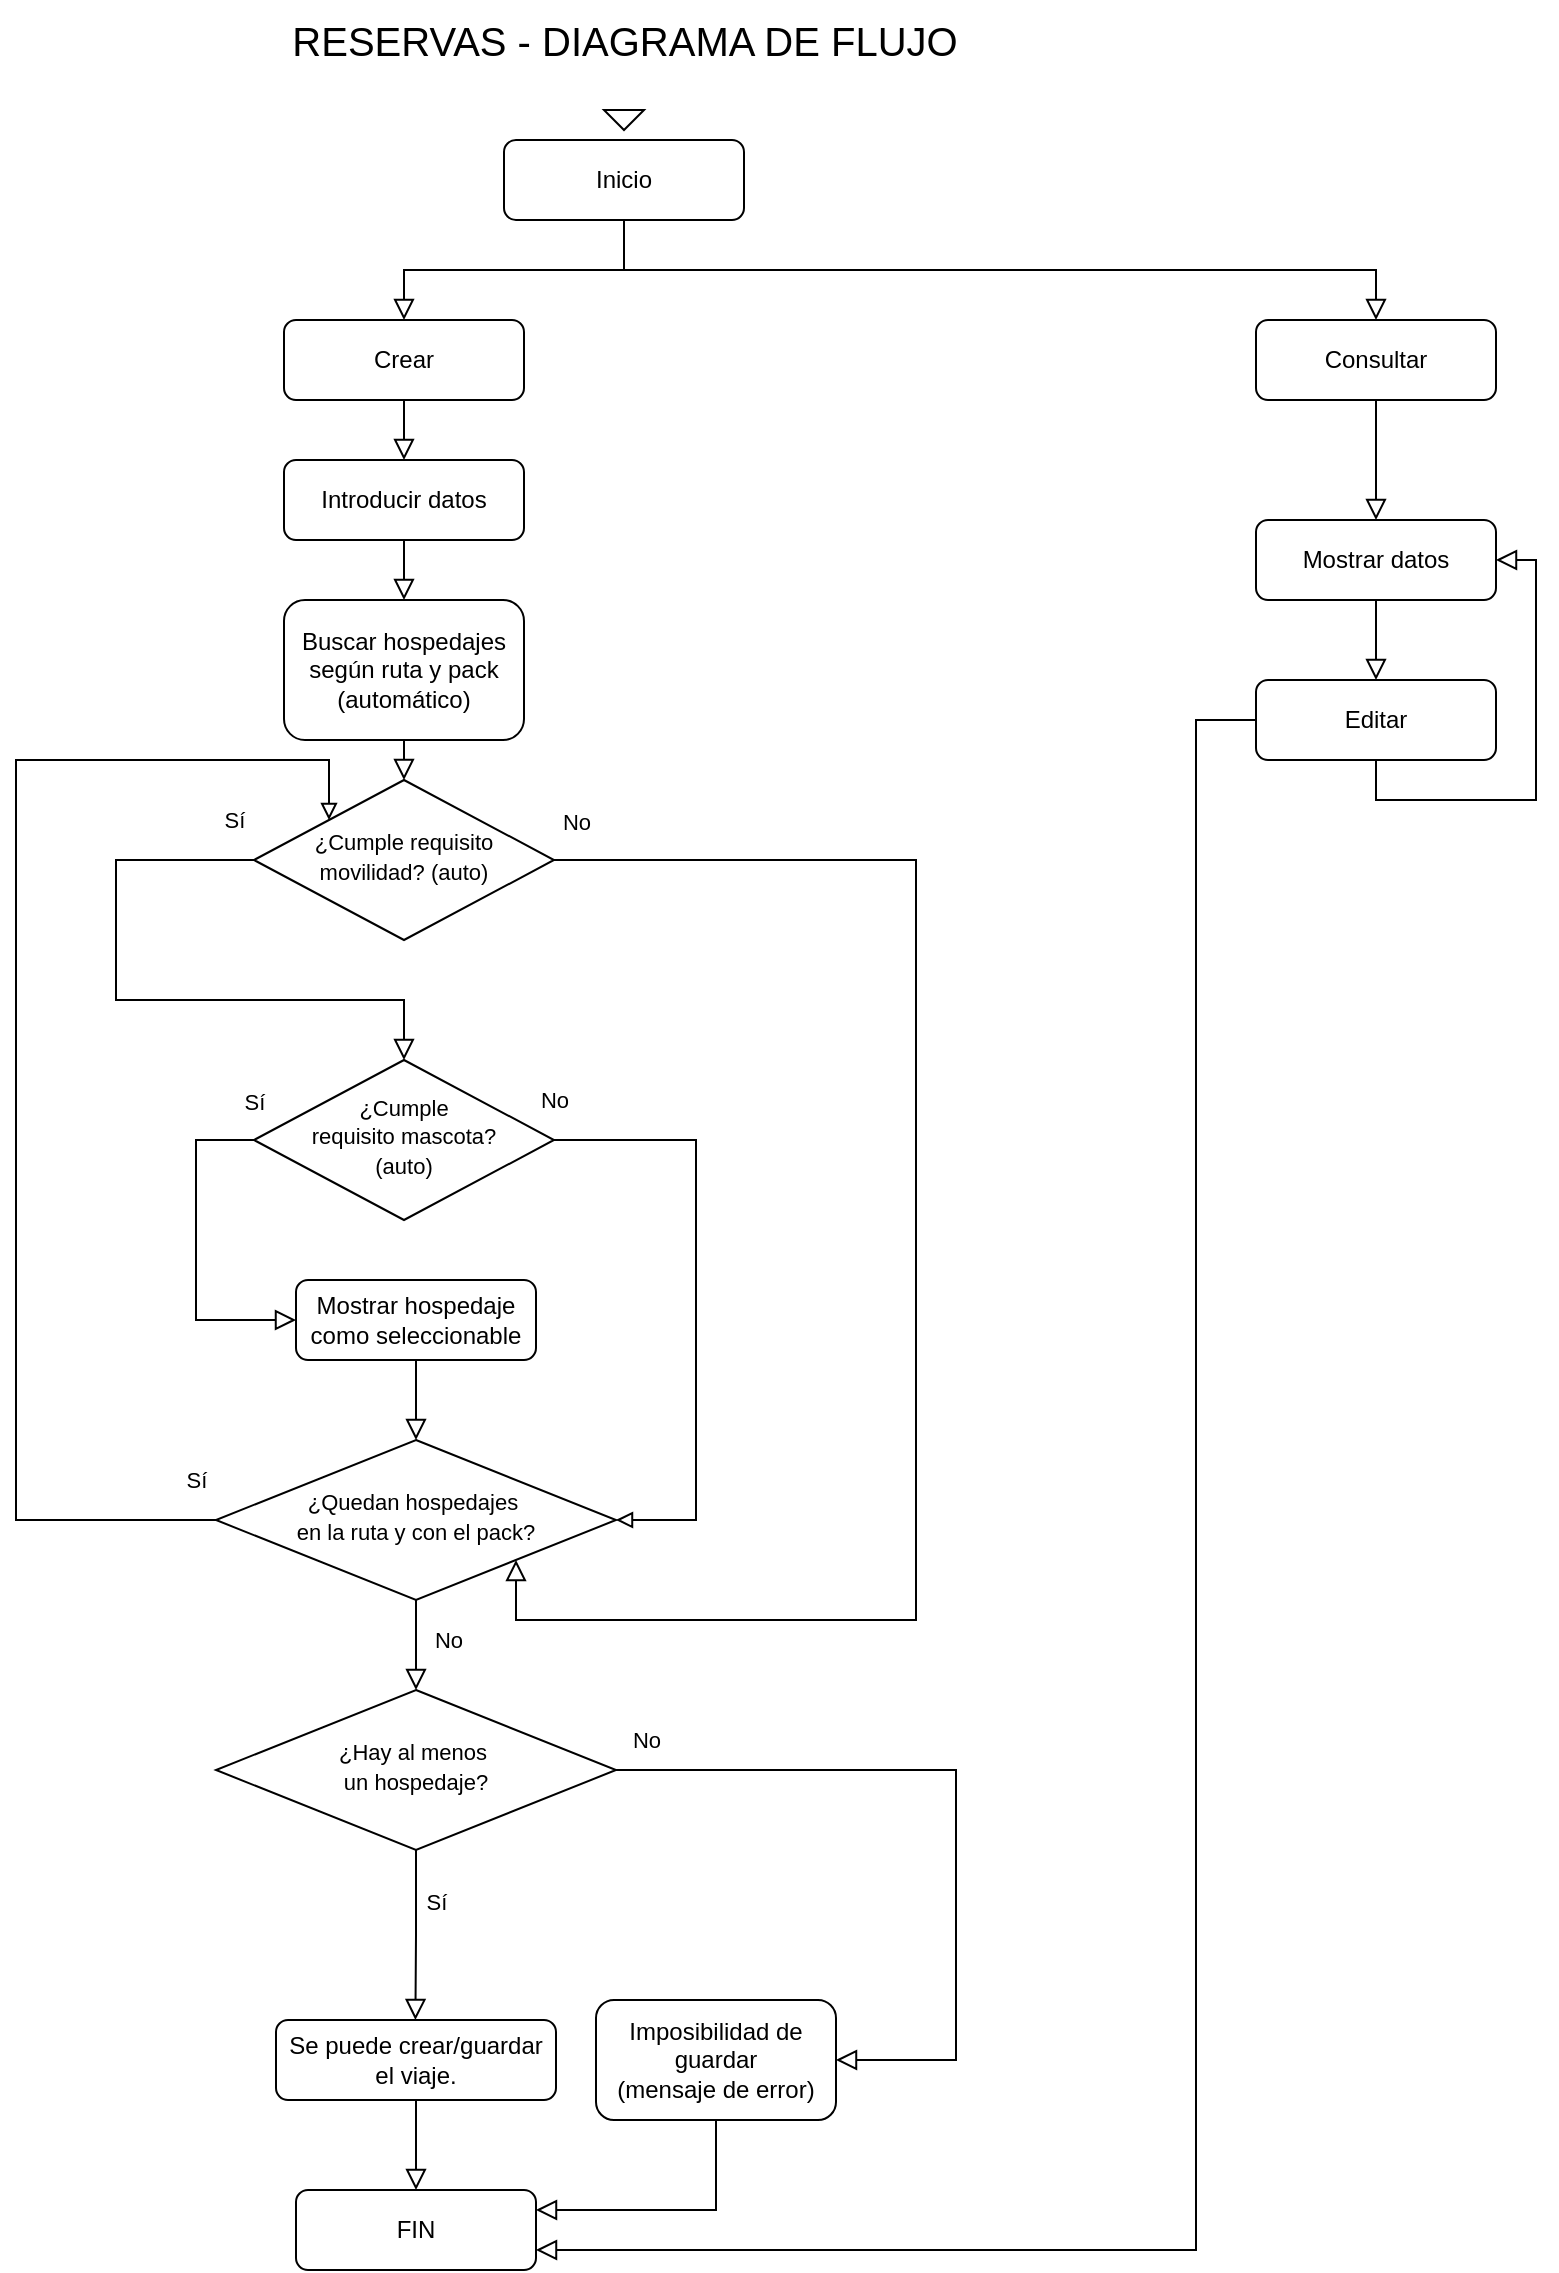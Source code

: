 <mxfile version="26.2.12">
  <diagram id="C5RBs43oDa-KdzZeNtuy" name="Page-1">
    <mxGraphModel dx="985" dy="536" grid="1" gridSize="10" guides="1" tooltips="1" connect="1" arrows="1" fold="1" page="1" pageScale="1" pageWidth="827" pageHeight="1169" math="0" shadow="0">
      <root>
        <mxCell id="WIyWlLk6GJQsqaUBKTNV-0" />
        <mxCell id="WIyWlLk6GJQsqaUBKTNV-1" parent="WIyWlLk6GJQsqaUBKTNV-0" />
        <mxCell id="WIyWlLk6GJQsqaUBKTNV-2" value="" style="rounded=0;html=1;jettySize=auto;orthogonalLoop=1;fontSize=11;endArrow=block;endFill=0;endSize=8;strokeWidth=1;shadow=0;labelBackgroundColor=none;edgeStyle=orthogonalEdgeStyle;entryX=0.5;entryY=0;entryDx=0;entryDy=0;" parent="WIyWlLk6GJQsqaUBKTNV-1" source="WIyWlLk6GJQsqaUBKTNV-3" target="tKU6dCxfrQ4JnQ1JSD5g-10" edge="1">
          <mxGeometry relative="1" as="geometry">
            <mxPoint x="354" y="170" as="targetPoint" />
          </mxGeometry>
        </mxCell>
        <mxCell id="WIyWlLk6GJQsqaUBKTNV-3" value="Inicio" style="rounded=1;whiteSpace=wrap;html=1;fontSize=12;glass=0;strokeWidth=1;shadow=0;" parent="WIyWlLk6GJQsqaUBKTNV-1" vertex="1">
          <mxGeometry x="294" y="80" width="120" height="40" as="geometry" />
        </mxCell>
        <mxCell id="tKU6dCxfrQ4JnQ1JSD5g-0" value="&lt;font style=&quot;font-size: 20px;&quot;&gt;RESERVAS - DIAGRAMA DE FLUJO&lt;/font&gt;" style="text;html=1;align=center;verticalAlign=middle;resizable=0;points=[];autosize=1;strokeColor=none;fillColor=none;" parent="WIyWlLk6GJQsqaUBKTNV-1" vertex="1">
          <mxGeometry x="174" y="10" width="360" height="40" as="geometry" />
        </mxCell>
        <mxCell id="tKU6dCxfrQ4JnQ1JSD5g-10" value="Crear" style="rounded=1;whiteSpace=wrap;html=1;fontSize=12;glass=0;strokeWidth=1;shadow=0;" parent="WIyWlLk6GJQsqaUBKTNV-1" vertex="1">
          <mxGeometry x="184" y="170" width="120" height="40" as="geometry" />
        </mxCell>
        <mxCell id="tKU6dCxfrQ4JnQ1JSD5g-12" value="" style="rounded=0;html=1;jettySize=auto;orthogonalLoop=1;fontSize=11;endArrow=block;endFill=0;endSize=8;strokeWidth=1;shadow=0;labelBackgroundColor=none;edgeStyle=orthogonalEdgeStyle;entryX=0.5;entryY=0;entryDx=0;entryDy=0;exitX=0.5;exitY=1;exitDx=0;exitDy=0;" parent="WIyWlLk6GJQsqaUBKTNV-1" source="WIyWlLk6GJQsqaUBKTNV-3" target="tKU6dCxfrQ4JnQ1JSD5g-13" edge="1">
          <mxGeometry relative="1" as="geometry">
            <mxPoint x="364" y="130" as="sourcePoint" />
            <mxPoint x="514" y="180" as="targetPoint" />
          </mxGeometry>
        </mxCell>
        <mxCell id="tKU6dCxfrQ4JnQ1JSD5g-13" value="Consultar" style="rounded=1;whiteSpace=wrap;html=1;fontSize=12;glass=0;strokeWidth=1;shadow=0;" parent="WIyWlLk6GJQsqaUBKTNV-1" vertex="1">
          <mxGeometry x="670" y="170" width="120" height="40" as="geometry" />
        </mxCell>
        <mxCell id="tKU6dCxfrQ4JnQ1JSD5g-14" value="Introducir datos" style="rounded=1;whiteSpace=wrap;html=1;fontSize=12;glass=0;strokeWidth=1;shadow=0;" parent="WIyWlLk6GJQsqaUBKTNV-1" vertex="1">
          <mxGeometry x="184" y="240" width="120" height="40" as="geometry" />
        </mxCell>
        <mxCell id="tKU6dCxfrQ4JnQ1JSD5g-16" value="" style="rounded=0;html=1;jettySize=auto;orthogonalLoop=1;fontSize=11;endArrow=block;endFill=0;endSize=8;strokeWidth=1;shadow=0;labelBackgroundColor=none;edgeStyle=orthogonalEdgeStyle;exitX=0.5;exitY=1;exitDx=0;exitDy=0;entryX=0.5;entryY=0;entryDx=0;entryDy=0;" parent="WIyWlLk6GJQsqaUBKTNV-1" source="tKU6dCxfrQ4JnQ1JSD5g-10" target="tKU6dCxfrQ4JnQ1JSD5g-14" edge="1">
          <mxGeometry y="20" relative="1" as="geometry">
            <mxPoint as="offset" />
            <mxPoint x="243.75" y="220" as="sourcePoint" />
            <mxPoint x="243.75" y="260" as="targetPoint" />
          </mxGeometry>
        </mxCell>
        <mxCell id="tKU6dCxfrQ4JnQ1JSD5g-17" value="" style="rounded=0;html=1;jettySize=auto;orthogonalLoop=1;fontSize=11;endArrow=block;endFill=0;endSize=8;strokeWidth=1;shadow=0;labelBackgroundColor=none;edgeStyle=orthogonalEdgeStyle;exitX=0.5;exitY=1;exitDx=0;exitDy=0;entryX=0.5;entryY=0;entryDx=0;entryDy=0;" parent="WIyWlLk6GJQsqaUBKTNV-1" source="tKU6dCxfrQ4JnQ1JSD5g-13" target="tKU6dCxfrQ4JnQ1JSD5g-29" edge="1">
          <mxGeometry y="20" relative="1" as="geometry">
            <mxPoint as="offset" />
            <mxPoint x="740.25" y="220" as="sourcePoint" />
            <mxPoint x="730" y="270" as="targetPoint" />
          </mxGeometry>
        </mxCell>
        <mxCell id="tKU6dCxfrQ4JnQ1JSD5g-19" value="" style="rounded=0;html=1;jettySize=auto;orthogonalLoop=1;fontSize=11;endArrow=block;endFill=0;endSize=8;strokeWidth=1;shadow=0;labelBackgroundColor=none;edgeStyle=orthogonalEdgeStyle;exitX=0.5;exitY=1;exitDx=0;exitDy=0;entryX=0.5;entryY=0;entryDx=0;entryDy=0;" parent="WIyWlLk6GJQsqaUBKTNV-1" source="tKU6dCxfrQ4JnQ1JSD5g-14" target="JAkaeRWWvgfqJCWsta18-1" edge="1">
          <mxGeometry y="20" relative="1" as="geometry">
            <mxPoint as="offset" />
            <mxPoint x="254" y="310" as="sourcePoint" />
            <mxPoint x="253.75" y="360" as="targetPoint" />
          </mxGeometry>
        </mxCell>
        <mxCell id="tKU6dCxfrQ4JnQ1JSD5g-20" value="" style="rounded=0;html=1;jettySize=auto;orthogonalLoop=1;fontSize=11;endArrow=block;endFill=0;endSize=8;strokeWidth=1;shadow=0;labelBackgroundColor=none;edgeStyle=orthogonalEdgeStyle;exitX=0.5;exitY=1;exitDx=0;exitDy=0;entryX=0.5;entryY=0;entryDx=0;entryDy=0;" parent="WIyWlLk6GJQsqaUBKTNV-1" edge="1" source="YmQtsEWGQYiaDxnZc_AB-13">
          <mxGeometry y="20" relative="1" as="geometry">
            <mxPoint as="offset" />
            <mxPoint x="249.71" y="970" as="sourcePoint" />
            <mxPoint x="249.71" y="1020" as="targetPoint" />
          </mxGeometry>
        </mxCell>
        <mxCell id="tKU6dCxfrQ4JnQ1JSD5g-22" value="Sí" style="edgeLabel;html=1;align=center;verticalAlign=middle;resizable=0;points=[];" parent="tKU6dCxfrQ4JnQ1JSD5g-20" vertex="1" connectable="0">
          <mxGeometry x="-0.394" y="2" relative="1" as="geometry">
            <mxPoint x="8" as="offset" />
          </mxGeometry>
        </mxCell>
        <mxCell id="tKU6dCxfrQ4JnQ1JSD5g-21" value="Se puede crear/guardar el viaje." style="rounded=1;whiteSpace=wrap;html=1;fontSize=12;glass=0;strokeWidth=1;shadow=0;" parent="WIyWlLk6GJQsqaUBKTNV-1" vertex="1">
          <mxGeometry x="180" y="1020" width="140" height="40" as="geometry" />
        </mxCell>
        <mxCell id="tKU6dCxfrQ4JnQ1JSD5g-25" value="FIN" style="rounded=1;whiteSpace=wrap;html=1;fontSize=12;glass=0;strokeWidth=1;shadow=0;" parent="WIyWlLk6GJQsqaUBKTNV-1" vertex="1">
          <mxGeometry x="190" y="1105" width="120" height="40" as="geometry" />
        </mxCell>
        <mxCell id="tKU6dCxfrQ4JnQ1JSD5g-26" value="" style="rounded=0;html=1;jettySize=auto;orthogonalLoop=1;fontSize=11;endArrow=block;endFill=0;endSize=8;strokeWidth=1;shadow=0;labelBackgroundColor=none;edgeStyle=orthogonalEdgeStyle;exitX=0.5;exitY=1;exitDx=0;exitDy=0;entryX=0.5;entryY=0;entryDx=0;entryDy=0;" parent="WIyWlLk6GJQsqaUBKTNV-1" source="tKU6dCxfrQ4JnQ1JSD5g-21" target="tKU6dCxfrQ4JnQ1JSD5g-25" edge="1">
          <mxGeometry y="20" relative="1" as="geometry">
            <mxPoint as="offset" />
            <mxPoint x="249.71" y="1075" as="sourcePoint" />
            <mxPoint x="249.71" y="1125" as="targetPoint" />
          </mxGeometry>
        </mxCell>
        <mxCell id="tKU6dCxfrQ4JnQ1JSD5g-27" value="Imposibilidad de guardar&lt;br&gt;(mensaje de error)" style="rounded=1;whiteSpace=wrap;html=1;fontSize=12;glass=0;strokeWidth=1;shadow=0;" parent="WIyWlLk6GJQsqaUBKTNV-1" vertex="1">
          <mxGeometry x="340" y="1010" width="120" height="60" as="geometry" />
        </mxCell>
        <mxCell id="tKU6dCxfrQ4JnQ1JSD5g-28" value="" style="rounded=0;html=1;jettySize=auto;orthogonalLoop=1;fontSize=11;endArrow=block;endFill=0;endSize=8;strokeWidth=1;shadow=0;labelBackgroundColor=none;edgeStyle=orthogonalEdgeStyle;exitX=0.5;exitY=1;exitDx=0;exitDy=0;entryX=1;entryY=0.25;entryDx=0;entryDy=0;" parent="WIyWlLk6GJQsqaUBKTNV-1" source="tKU6dCxfrQ4JnQ1JSD5g-27" target="tKU6dCxfrQ4JnQ1JSD5g-25" edge="1">
          <mxGeometry y="20" relative="1" as="geometry">
            <mxPoint as="offset" />
            <mxPoint x="370" y="1105" as="sourcePoint" />
            <mxPoint x="470" y="1195" as="targetPoint" />
          </mxGeometry>
        </mxCell>
        <mxCell id="tKU6dCxfrQ4JnQ1JSD5g-29" value="Mostrar datos" style="rounded=1;whiteSpace=wrap;html=1;fontSize=12;glass=0;strokeWidth=1;shadow=0;" parent="WIyWlLk6GJQsqaUBKTNV-1" vertex="1">
          <mxGeometry x="670" y="270" width="120" height="40" as="geometry" />
        </mxCell>
        <mxCell id="tKU6dCxfrQ4JnQ1JSD5g-30" value="" style="rounded=0;html=1;jettySize=auto;orthogonalLoop=1;fontSize=11;endArrow=block;endFill=0;endSize=8;strokeWidth=1;shadow=0;labelBackgroundColor=none;edgeStyle=orthogonalEdgeStyle;exitX=0.5;exitY=1;exitDx=0;exitDy=0;entryX=0.5;entryY=0;entryDx=0;entryDy=0;" parent="WIyWlLk6GJQsqaUBKTNV-1" source="tKU6dCxfrQ4JnQ1JSD5g-29" target="tKU6dCxfrQ4JnQ1JSD5g-31" edge="1">
          <mxGeometry y="20" relative="1" as="geometry">
            <mxPoint as="offset" />
            <mxPoint x="850" y="450" as="sourcePoint" />
            <mxPoint x="850" y="510" as="targetPoint" />
          </mxGeometry>
        </mxCell>
        <mxCell id="tKU6dCxfrQ4JnQ1JSD5g-31" value="Editar" style="rounded=1;whiteSpace=wrap;html=1;fontSize=12;glass=0;strokeWidth=1;shadow=0;" parent="WIyWlLk6GJQsqaUBKTNV-1" vertex="1">
          <mxGeometry x="670" y="350" width="120" height="40" as="geometry" />
        </mxCell>
        <mxCell id="tKU6dCxfrQ4JnQ1JSD5g-32" value="" style="rounded=0;html=1;jettySize=auto;orthogonalLoop=1;fontSize=11;endArrow=block;endFill=0;endSize=8;strokeWidth=1;shadow=0;labelBackgroundColor=none;edgeStyle=orthogonalEdgeStyle;exitX=0.5;exitY=1;exitDx=0;exitDy=0;entryX=1;entryY=0.5;entryDx=0;entryDy=0;" parent="WIyWlLk6GJQsqaUBKTNV-1" source="tKU6dCxfrQ4JnQ1JSD5g-31" target="tKU6dCxfrQ4JnQ1JSD5g-29" edge="1">
          <mxGeometry y="20" relative="1" as="geometry">
            <mxPoint as="offset" />
            <mxPoint x="840" y="310" as="sourcePoint" />
            <mxPoint x="840" y="350" as="targetPoint" />
            <Array as="points">
              <mxPoint x="730" y="410" />
              <mxPoint x="810" y="410" />
              <mxPoint x="810" y="290" />
            </Array>
          </mxGeometry>
        </mxCell>
        <mxCell id="tKU6dCxfrQ4JnQ1JSD5g-33" value="" style="rounded=0;html=1;jettySize=auto;orthogonalLoop=1;fontSize=11;endArrow=block;endFill=0;endSize=8;strokeWidth=1;shadow=0;labelBackgroundColor=none;edgeStyle=orthogonalEdgeStyle;exitX=0;exitY=0.5;exitDx=0;exitDy=0;entryX=1;entryY=0.75;entryDx=0;entryDy=0;" parent="WIyWlLk6GJQsqaUBKTNV-1" source="tKU6dCxfrQ4JnQ1JSD5g-31" target="tKU6dCxfrQ4JnQ1JSD5g-25" edge="1">
          <mxGeometry y="20" relative="1" as="geometry">
            <mxPoint as="offset" />
            <mxPoint x="670" y="410" as="sourcePoint" />
            <mxPoint x="484" y="660" as="targetPoint" />
            <Array as="points">
              <mxPoint x="640" y="370" />
              <mxPoint x="640" y="1135" />
            </Array>
          </mxGeometry>
        </mxCell>
        <mxCell id="tKU6dCxfrQ4JnQ1JSD5g-34" value="" style="triangle;whiteSpace=wrap;html=1;rotation=90;" parent="WIyWlLk6GJQsqaUBKTNV-1" vertex="1">
          <mxGeometry x="349" y="60" width="10" height="20" as="geometry" />
        </mxCell>
        <mxCell id="JAkaeRWWvgfqJCWsta18-1" value="Buscar hospedajes&lt;div&gt;según ruta y pack&lt;br&gt;(automático)&lt;/div&gt;" style="rounded=1;whiteSpace=wrap;html=1;fontSize=12;glass=0;strokeWidth=1;shadow=0;" parent="WIyWlLk6GJQsqaUBKTNV-1" vertex="1">
          <mxGeometry x="184" y="310" width="120" height="70" as="geometry" />
        </mxCell>
        <mxCell id="YmQtsEWGQYiaDxnZc_AB-20" style="edgeStyle=orthogonalEdgeStyle;rounded=0;orthogonalLoop=1;jettySize=auto;html=1;exitX=0;exitY=0.5;exitDx=0;exitDy=0;entryX=0;entryY=0;entryDx=0;entryDy=0;endArrow=block;endFill=0;" edge="1" parent="WIyWlLk6GJQsqaUBKTNV-1" source="YmQtsEWGQYiaDxnZc_AB-1" target="YmQtsEWGQYiaDxnZc_AB-2">
          <mxGeometry relative="1" as="geometry">
            <Array as="points">
              <mxPoint x="50" y="770" />
              <mxPoint x="50" y="390" />
              <mxPoint x="207" y="390" />
            </Array>
          </mxGeometry>
        </mxCell>
        <mxCell id="YmQtsEWGQYiaDxnZc_AB-23" value="Sí" style="edgeLabel;html=1;align=center;verticalAlign=middle;resizable=0;points=[];" vertex="1" connectable="0" parent="YmQtsEWGQYiaDxnZc_AB-20">
          <mxGeometry x="-0.916" y="1" relative="1" as="geometry">
            <mxPoint x="18" y="-21" as="offset" />
          </mxGeometry>
        </mxCell>
        <mxCell id="YmQtsEWGQYiaDxnZc_AB-1" value="&lt;span style=&quot;font-size: 11px;&quot;&gt;¿Quedan hospedajes&amp;nbsp;&lt;/span&gt;&lt;div&gt;&lt;span style=&quot;font-size: 11px;&quot;&gt;en la ruta y con el pack?&lt;/span&gt;&lt;/div&gt;" style="rhombus;whiteSpace=wrap;html=1;shadow=0;fontFamily=Helvetica;fontSize=12;align=center;strokeWidth=1;spacing=6;spacingTop=-4;" vertex="1" parent="WIyWlLk6GJQsqaUBKTNV-1">
          <mxGeometry x="150" y="730" width="200" height="80" as="geometry" />
        </mxCell>
        <mxCell id="YmQtsEWGQYiaDxnZc_AB-2" value="&lt;font style=&quot;font-size: 11px;&quot;&gt;¿Cumple requisito movilidad?&amp;nbsp;&lt;/font&gt;&lt;span style=&quot;font-size: 11px; background-color: transparent; color: light-dark(rgb(0, 0, 0), rgb(255, 255, 255));&quot;&gt;(auto)&lt;/span&gt;" style="rhombus;whiteSpace=wrap;html=1;shadow=0;fontFamily=Helvetica;fontSize=12;align=center;strokeWidth=1;spacing=6;spacingTop=-4;" vertex="1" parent="WIyWlLk6GJQsqaUBKTNV-1">
          <mxGeometry x="169" y="400" width="150" height="80" as="geometry" />
        </mxCell>
        <mxCell id="YmQtsEWGQYiaDxnZc_AB-19" style="edgeStyle=orthogonalEdgeStyle;rounded=0;orthogonalLoop=1;jettySize=auto;html=1;exitX=1;exitY=0.5;exitDx=0;exitDy=0;entryX=1;entryY=0.5;entryDx=0;entryDy=0;endArrow=block;endFill=0;" edge="1" parent="WIyWlLk6GJQsqaUBKTNV-1" source="YmQtsEWGQYiaDxnZc_AB-3" target="YmQtsEWGQYiaDxnZc_AB-1">
          <mxGeometry relative="1" as="geometry">
            <Array as="points">
              <mxPoint x="390" y="580" />
              <mxPoint x="390" y="770" />
            </Array>
          </mxGeometry>
        </mxCell>
        <mxCell id="YmQtsEWGQYiaDxnZc_AB-3" value="&lt;span style=&quot;font-size: 11px;&quot;&gt;¿Cumple requisito&amp;nbsp;&lt;/span&gt;&lt;span style=&quot;font-size: 11px; background-color: transparent; color: light-dark(rgb(0, 0, 0), rgb(255, 255, 255));&quot;&gt;mascota?&lt;/span&gt;&lt;div&gt;&lt;span style=&quot;font-size: 11px; background-color: transparent; color: light-dark(rgb(0, 0, 0), rgb(255, 255, 255));&quot;&gt;(auto)&lt;/span&gt;&lt;/div&gt;" style="rhombus;whiteSpace=wrap;html=1;shadow=0;fontFamily=Helvetica;fontSize=12;align=center;strokeWidth=1;spacing=6;spacingTop=-4;" vertex="1" parent="WIyWlLk6GJQsqaUBKTNV-1">
          <mxGeometry x="169" y="540" width="150" height="80" as="geometry" />
        </mxCell>
        <mxCell id="YmQtsEWGQYiaDxnZc_AB-6" value="&lt;div&gt;Mostrar hospedaje como seleccionable&lt;/div&gt;" style="rounded=1;whiteSpace=wrap;html=1;fontSize=12;glass=0;strokeWidth=1;shadow=0;" vertex="1" parent="WIyWlLk6GJQsqaUBKTNV-1">
          <mxGeometry x="190" y="650" width="120" height="40" as="geometry" />
        </mxCell>
        <mxCell id="YmQtsEWGQYiaDxnZc_AB-7" value="" style="rounded=0;html=1;jettySize=auto;orthogonalLoop=1;fontSize=11;endArrow=block;endFill=0;endSize=8;strokeWidth=1;shadow=0;labelBackgroundColor=none;edgeStyle=orthogonalEdgeStyle;exitX=0;exitY=0.5;exitDx=0;exitDy=0;entryX=0;entryY=0.5;entryDx=0;entryDy=0;" edge="1" parent="WIyWlLk6GJQsqaUBKTNV-1" source="YmQtsEWGQYiaDxnZc_AB-3" target="YmQtsEWGQYiaDxnZc_AB-6">
          <mxGeometry y="20" relative="1" as="geometry">
            <mxPoint as="offset" />
            <mxPoint x="50" y="600" as="sourcePoint" />
            <mxPoint x="140" y="530" as="targetPoint" />
            <Array as="points">
              <mxPoint x="140" y="580" />
              <mxPoint x="140" y="670" />
            </Array>
          </mxGeometry>
        </mxCell>
        <mxCell id="YmQtsEWGQYiaDxnZc_AB-8" value="Sí" style="edgeLabel;html=1;align=center;verticalAlign=middle;resizable=0;points=[];" vertex="1" connectable="0" parent="YmQtsEWGQYiaDxnZc_AB-7">
          <mxGeometry x="-0.394" y="2" relative="1" as="geometry">
            <mxPoint x="27" y="-41" as="offset" />
          </mxGeometry>
        </mxCell>
        <mxCell id="YmQtsEWGQYiaDxnZc_AB-9" value="" style="rounded=0;html=1;jettySize=auto;orthogonalLoop=1;fontSize=11;endArrow=block;endFill=0;endSize=8;strokeWidth=1;shadow=0;labelBackgroundColor=none;edgeStyle=orthogonalEdgeStyle;exitX=0.5;exitY=1;exitDx=0;exitDy=0;entryX=0.5;entryY=0;entryDx=0;entryDy=0;" edge="1" parent="WIyWlLk6GJQsqaUBKTNV-1" source="YmQtsEWGQYiaDxnZc_AB-6" target="YmQtsEWGQYiaDxnZc_AB-1">
          <mxGeometry y="20" relative="1" as="geometry">
            <mxPoint as="offset" />
            <mxPoint x="330.0" y="680" as="sourcePoint" />
            <mxPoint x="250" y="720" as="targetPoint" />
          </mxGeometry>
        </mxCell>
        <mxCell id="YmQtsEWGQYiaDxnZc_AB-10" value="" style="rounded=0;html=1;jettySize=auto;orthogonalLoop=1;fontSize=11;endArrow=block;endFill=0;endSize=8;strokeWidth=1;shadow=0;labelBackgroundColor=none;edgeStyle=orthogonalEdgeStyle;exitX=1;exitY=0.5;exitDx=0;exitDy=0;entryX=1;entryY=1;entryDx=0;entryDy=0;" edge="1" parent="WIyWlLk6GJQsqaUBKTNV-1" source="YmQtsEWGQYiaDxnZc_AB-2" target="YmQtsEWGQYiaDxnZc_AB-1">
          <mxGeometry y="20" relative="1" as="geometry">
            <mxPoint as="offset" />
            <mxPoint x="330" y="410" as="sourcePoint" />
            <mxPoint x="430" y="490" as="targetPoint" />
            <Array as="points">
              <mxPoint x="500" y="440" />
              <mxPoint x="500" y="820" />
              <mxPoint x="300" y="820" />
            </Array>
          </mxGeometry>
        </mxCell>
        <mxCell id="YmQtsEWGQYiaDxnZc_AB-11" value="No" style="edgeLabel;html=1;align=center;verticalAlign=middle;resizable=0;points=[];" vertex="1" connectable="0" parent="YmQtsEWGQYiaDxnZc_AB-10">
          <mxGeometry x="-0.394" y="2" relative="1" as="geometry">
            <mxPoint x="-172" y="-78" as="offset" />
          </mxGeometry>
        </mxCell>
        <mxCell id="YmQtsEWGQYiaDxnZc_AB-12" value="No" style="edgeLabel;html=1;align=center;verticalAlign=middle;resizable=0;points=[];" vertex="1" connectable="0" parent="WIyWlLk6GJQsqaUBKTNV-1">
          <mxGeometry x="319" y="560" as="geometry" />
        </mxCell>
        <mxCell id="YmQtsEWGQYiaDxnZc_AB-13" value="&lt;span style=&quot;font-size: 11px;&quot;&gt;¿Hay al menos&amp;nbsp;&lt;/span&gt;&lt;div&gt;&lt;span style=&quot;font-size: 11px;&quot;&gt;un hospedaje?&lt;/span&gt;&lt;/div&gt;" style="rhombus;whiteSpace=wrap;html=1;shadow=0;fontFamily=Helvetica;fontSize=12;align=center;strokeWidth=1;spacing=6;spacingTop=-4;" vertex="1" parent="WIyWlLk6GJQsqaUBKTNV-1">
          <mxGeometry x="150" y="855" width="200" height="80" as="geometry" />
        </mxCell>
        <mxCell id="YmQtsEWGQYiaDxnZc_AB-14" value="" style="rounded=0;html=1;jettySize=auto;orthogonalLoop=1;fontSize=11;endArrow=block;endFill=0;endSize=8;strokeWidth=1;shadow=0;labelBackgroundColor=none;edgeStyle=orthogonalEdgeStyle;exitX=0.5;exitY=1;exitDx=0;exitDy=0;entryX=0.5;entryY=0;entryDx=0;entryDy=0;" edge="1" parent="WIyWlLk6GJQsqaUBKTNV-1" source="YmQtsEWGQYiaDxnZc_AB-1" target="YmQtsEWGQYiaDxnZc_AB-13">
          <mxGeometry y="20" relative="1" as="geometry">
            <mxPoint as="offset" />
            <mxPoint x="346" y="820" as="sourcePoint" />
            <mxPoint x="457" y="870" as="targetPoint" />
            <Array as="points">
              <mxPoint x="250" y="830" />
              <mxPoint x="250" y="830" />
            </Array>
          </mxGeometry>
        </mxCell>
        <mxCell id="YmQtsEWGQYiaDxnZc_AB-15" value="No" style="edgeLabel;html=1;align=center;verticalAlign=middle;resizable=0;points=[];" vertex="1" connectable="0" parent="YmQtsEWGQYiaDxnZc_AB-14">
          <mxGeometry x="-0.394" y="2" relative="1" as="geometry">
            <mxPoint x="14" y="6" as="offset" />
          </mxGeometry>
        </mxCell>
        <mxCell id="YmQtsEWGQYiaDxnZc_AB-17" value="No" style="rounded=0;html=1;jettySize=auto;orthogonalLoop=1;fontSize=11;endArrow=block;endFill=0;endSize=8;strokeWidth=1;shadow=0;labelBackgroundColor=none;edgeStyle=orthogonalEdgeStyle;exitX=1;exitY=0.5;exitDx=0;exitDy=0;entryX=1;entryY=0.5;entryDx=0;entryDy=0;" edge="1" parent="WIyWlLk6GJQsqaUBKTNV-1" source="YmQtsEWGQYiaDxnZc_AB-13" target="tKU6dCxfrQ4JnQ1JSD5g-27">
          <mxGeometry x="-0.919" y="15" relative="1" as="geometry">
            <mxPoint as="offset" />
            <mxPoint x="484" y="902.5" as="sourcePoint" />
            <mxPoint x="524" y="577.5" as="targetPoint" />
            <Array as="points">
              <mxPoint x="520" y="895" />
              <mxPoint x="520" y="1040" />
            </Array>
          </mxGeometry>
        </mxCell>
        <mxCell id="YmQtsEWGQYiaDxnZc_AB-18" value="" style="rounded=0;html=1;jettySize=auto;orthogonalLoop=1;fontSize=11;endArrow=block;endFill=0;endSize=8;strokeWidth=1;shadow=0;labelBackgroundColor=none;edgeStyle=orthogonalEdgeStyle;exitX=0.5;exitY=1;exitDx=0;exitDy=0;entryX=0.5;entryY=0;entryDx=0;entryDy=0;" edge="1" parent="WIyWlLk6GJQsqaUBKTNV-1" source="JAkaeRWWvgfqJCWsta18-1" target="YmQtsEWGQYiaDxnZc_AB-2">
          <mxGeometry y="20" relative="1" as="geometry">
            <mxPoint as="offset" />
            <mxPoint x="320" y="360" as="sourcePoint" />
            <mxPoint x="320" y="390" as="targetPoint" />
          </mxGeometry>
        </mxCell>
        <mxCell id="YmQtsEWGQYiaDxnZc_AB-21" value="" style="rounded=0;html=1;jettySize=auto;orthogonalLoop=1;fontSize=11;endArrow=block;endFill=0;endSize=8;strokeWidth=1;shadow=0;labelBackgroundColor=none;edgeStyle=orthogonalEdgeStyle;exitX=0;exitY=0.5;exitDx=0;exitDy=0;entryX=0.5;entryY=0;entryDx=0;entryDy=0;" edge="1" parent="WIyWlLk6GJQsqaUBKTNV-1" source="YmQtsEWGQYiaDxnZc_AB-2" target="YmQtsEWGQYiaDxnZc_AB-3">
          <mxGeometry y="20" relative="1" as="geometry">
            <mxPoint as="offset" />
            <mxPoint x="129" y="450" as="sourcePoint" />
            <mxPoint x="150" y="540" as="targetPoint" />
            <Array as="points">
              <mxPoint x="100" y="440" />
              <mxPoint x="100" y="510" />
              <mxPoint x="244" y="510" />
            </Array>
          </mxGeometry>
        </mxCell>
        <mxCell id="YmQtsEWGQYiaDxnZc_AB-22" value="Sí" style="edgeLabel;html=1;align=center;verticalAlign=middle;resizable=0;points=[];" vertex="1" connectable="0" parent="YmQtsEWGQYiaDxnZc_AB-21">
          <mxGeometry x="-0.394" y="2" relative="1" as="geometry">
            <mxPoint x="57" y="-46" as="offset" />
          </mxGeometry>
        </mxCell>
      </root>
    </mxGraphModel>
  </diagram>
</mxfile>
